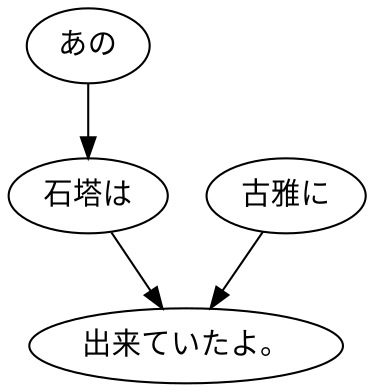 digraph graph2504 {
	node0 [label="あの"];
	node1 [label="石塔は"];
	node2 [label="古雅に"];
	node3 [label="出来ていたよ。"];
	node0 -> node1;
	node1 -> node3;
	node2 -> node3;
}
